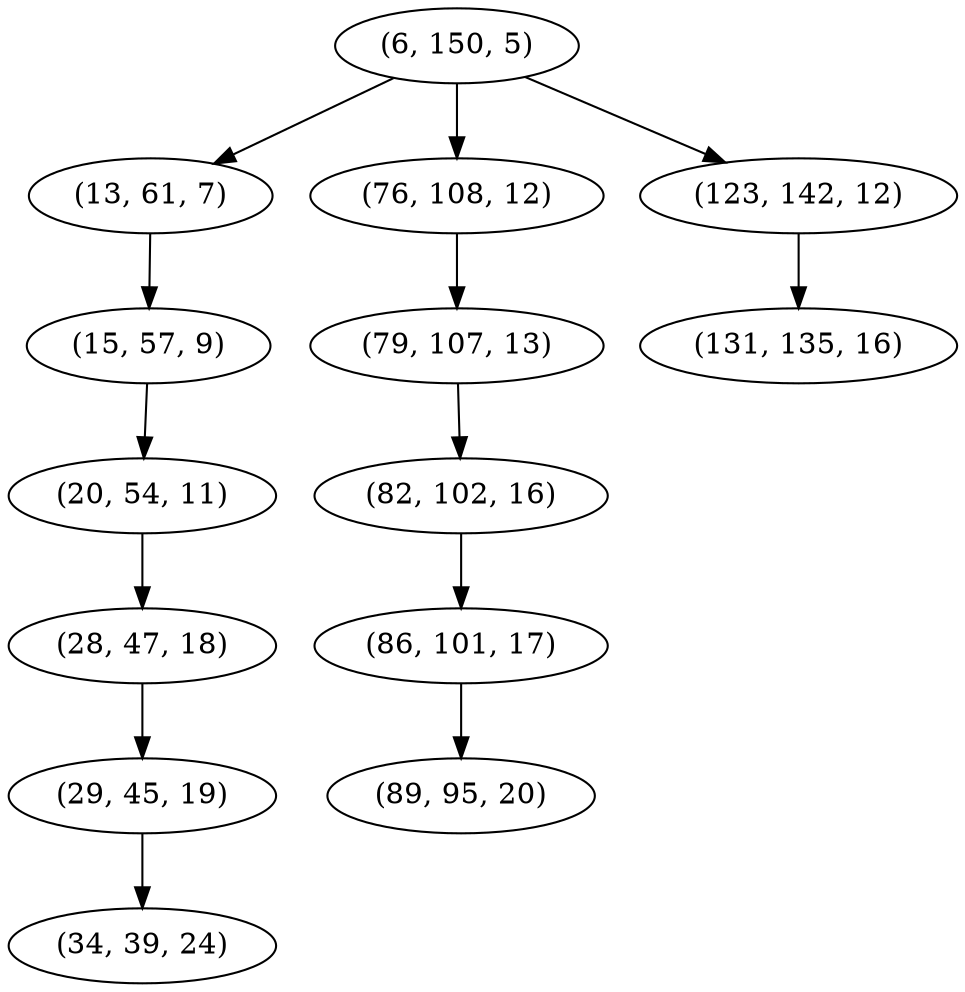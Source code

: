 digraph tree {
    "(6, 150, 5)";
    "(13, 61, 7)";
    "(15, 57, 9)";
    "(20, 54, 11)";
    "(28, 47, 18)";
    "(29, 45, 19)";
    "(34, 39, 24)";
    "(76, 108, 12)";
    "(79, 107, 13)";
    "(82, 102, 16)";
    "(86, 101, 17)";
    "(89, 95, 20)";
    "(123, 142, 12)";
    "(131, 135, 16)";
    "(6, 150, 5)" -> "(13, 61, 7)";
    "(6, 150, 5)" -> "(76, 108, 12)";
    "(6, 150, 5)" -> "(123, 142, 12)";
    "(13, 61, 7)" -> "(15, 57, 9)";
    "(15, 57, 9)" -> "(20, 54, 11)";
    "(20, 54, 11)" -> "(28, 47, 18)";
    "(28, 47, 18)" -> "(29, 45, 19)";
    "(29, 45, 19)" -> "(34, 39, 24)";
    "(76, 108, 12)" -> "(79, 107, 13)";
    "(79, 107, 13)" -> "(82, 102, 16)";
    "(82, 102, 16)" -> "(86, 101, 17)";
    "(86, 101, 17)" -> "(89, 95, 20)";
    "(123, 142, 12)" -> "(131, 135, 16)";
}
